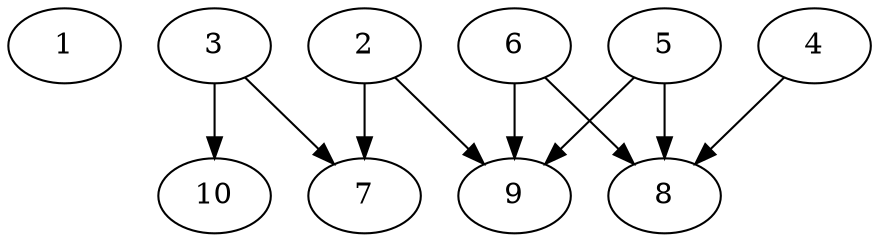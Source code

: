// DAG automatically generated by daggen at Thu Oct  3 13:58:04 2019
// ./daggen --dot -n 10 --ccr 0.3 --fat 0.9 --regular 0.5 --density 0.6 --mindata 5242880 --maxdata 52428800 
digraph G {
  1 [size="147319467", alpha="0.17", expect_size="44195840"] 
  2 [size="73011200", alpha="0.13", expect_size="21903360"] 
  2 -> 7 [size ="21903360"]
  2 -> 9 [size ="21903360"]
  3 [size="128716800", alpha="0.15", expect_size="38615040"] 
  3 -> 7 [size ="38615040"]
  3 -> 10 [size ="38615040"]
  4 [size="42427733", alpha="0.06", expect_size="12728320"] 
  4 -> 8 [size ="12728320"]
  5 [size="18257920", alpha="0.13", expect_size="5477376"] 
  5 -> 8 [size ="5477376"]
  5 -> 9 [size ="5477376"]
  6 [size="150176427", alpha="0.15", expect_size="45052928"] 
  6 -> 8 [size ="45052928"]
  6 -> 9 [size ="45052928"]
  7 [size="40587947", alpha="0.07", expect_size="12176384"] 
  8 [size="116261547", alpha="0.17", expect_size="34878464"] 
  9 [size="26101760", alpha="0.16", expect_size="7830528"] 
  10 [size="97355093", alpha="0.03", expect_size="29206528"] 
}
